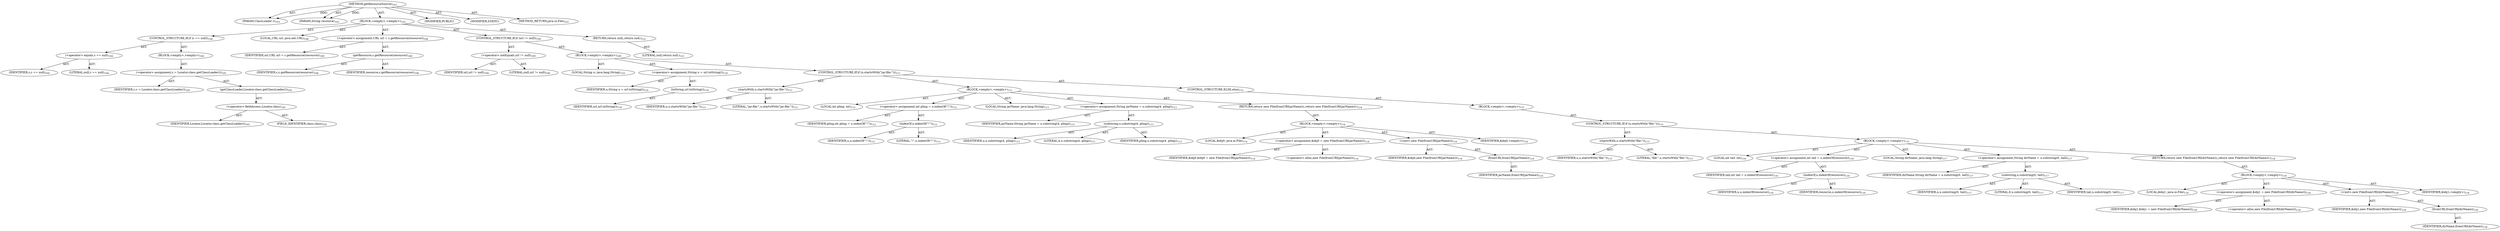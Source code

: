 digraph "getResourceSource" {  
"111669149698" [label = <(METHOD,getResourceSource)<SUB>103</SUB>> ]
"115964116997" [label = <(PARAM,ClassLoader c)<SUB>103</SUB>> ]
"115964116998" [label = <(PARAM,String resource)<SUB>103</SUB>> ]
"25769803778" [label = <(BLOCK,&lt;empty&gt;,&lt;empty&gt;)<SUB>103</SUB>> ]
"47244640256" [label = <(CONTROL_STRUCTURE,IF,if (c == null))<SUB>104</SUB>> ]
"30064771079" [label = <(&lt;operator&gt;.equals,c == null)<SUB>104</SUB>> ]
"68719476744" [label = <(IDENTIFIER,c,c == null)<SUB>104</SUB>> ]
"90194313219" [label = <(LITERAL,null,c == null)<SUB>104</SUB>> ]
"25769803779" [label = <(BLOCK,&lt;empty&gt;,&lt;empty&gt;)<SUB>104</SUB>> ]
"30064771080" [label = <(&lt;operator&gt;.assignment,c = Locator.class.getClassLoader())<SUB>105</SUB>> ]
"68719476745" [label = <(IDENTIFIER,c,c = Locator.class.getClassLoader())<SUB>105</SUB>> ]
"30064771081" [label = <(getClassLoader,Locator.class.getClassLoader())<SUB>105</SUB>> ]
"30064771082" [label = <(&lt;operator&gt;.fieldAccess,Locator.class)<SUB>105</SUB>> ]
"68719476746" [label = <(IDENTIFIER,Locator,Locator.class.getClassLoader())<SUB>105</SUB>> ]
"55834574848" [label = <(FIELD_IDENTIFIER,class,class)<SUB>105</SUB>> ]
"94489280513" [label = <(LOCAL,URL url: java.net.URL)<SUB>108</SUB>> ]
"30064771083" [label = <(&lt;operator&gt;.assignment,URL url = c.getResource(resource))<SUB>108</SUB>> ]
"68719476747" [label = <(IDENTIFIER,url,URL url = c.getResource(resource))<SUB>108</SUB>> ]
"30064771084" [label = <(getResource,c.getResource(resource))<SUB>108</SUB>> ]
"68719476748" [label = <(IDENTIFIER,c,c.getResource(resource))<SUB>108</SUB>> ]
"68719476749" [label = <(IDENTIFIER,resource,c.getResource(resource))<SUB>108</SUB>> ]
"47244640257" [label = <(CONTROL_STRUCTURE,IF,if (url != null))<SUB>109</SUB>> ]
"30064771085" [label = <(&lt;operator&gt;.notEquals,url != null)<SUB>109</SUB>> ]
"68719476750" [label = <(IDENTIFIER,url,url != null)<SUB>109</SUB>> ]
"90194313220" [label = <(LITERAL,null,url != null)<SUB>109</SUB>> ]
"25769803780" [label = <(BLOCK,&lt;empty&gt;,&lt;empty&gt;)<SUB>109</SUB>> ]
"94489280514" [label = <(LOCAL,String u: java.lang.String)<SUB>110</SUB>> ]
"30064771086" [label = <(&lt;operator&gt;.assignment,String u = url.toString())<SUB>110</SUB>> ]
"68719476751" [label = <(IDENTIFIER,u,String u = url.toString())<SUB>110</SUB>> ]
"30064771087" [label = <(toString,url.toString())<SUB>110</SUB>> ]
"68719476752" [label = <(IDENTIFIER,url,url.toString())<SUB>110</SUB>> ]
"47244640258" [label = <(CONTROL_STRUCTURE,IF,if (u.startsWith(&quot;jar:file:&quot;)))<SUB>111</SUB>> ]
"30064771088" [label = <(startsWith,u.startsWith(&quot;jar:file:&quot;))<SUB>111</SUB>> ]
"68719476753" [label = <(IDENTIFIER,u,u.startsWith(&quot;jar:file:&quot;))<SUB>111</SUB>> ]
"90194313221" [label = <(LITERAL,&quot;jar:file:&quot;,u.startsWith(&quot;jar:file:&quot;))<SUB>111</SUB>> ]
"25769803781" [label = <(BLOCK,&lt;empty&gt;,&lt;empty&gt;)<SUB>111</SUB>> ]
"94489280515" [label = <(LOCAL,int pling: int)<SUB>112</SUB>> ]
"30064771089" [label = <(&lt;operator&gt;.assignment,int pling = u.indexOf(&quot;!&quot;))<SUB>112</SUB>> ]
"68719476754" [label = <(IDENTIFIER,pling,int pling = u.indexOf(&quot;!&quot;))<SUB>112</SUB>> ]
"30064771090" [label = <(indexOf,u.indexOf(&quot;!&quot;))<SUB>112</SUB>> ]
"68719476755" [label = <(IDENTIFIER,u,u.indexOf(&quot;!&quot;))<SUB>112</SUB>> ]
"90194313222" [label = <(LITERAL,&quot;!&quot;,u.indexOf(&quot;!&quot;))<SUB>112</SUB>> ]
"94489280516" [label = <(LOCAL,String jarName: java.lang.String)<SUB>113</SUB>> ]
"30064771091" [label = <(&lt;operator&gt;.assignment,String jarName = u.substring(4, pling))<SUB>113</SUB>> ]
"68719476756" [label = <(IDENTIFIER,jarName,String jarName = u.substring(4, pling))<SUB>113</SUB>> ]
"30064771092" [label = <(substring,u.substring(4, pling))<SUB>113</SUB>> ]
"68719476757" [label = <(IDENTIFIER,u,u.substring(4, pling))<SUB>113</SUB>> ]
"90194313223" [label = <(LITERAL,4,u.substring(4, pling))<SUB>113</SUB>> ]
"68719476758" [label = <(IDENTIFIER,pling,u.substring(4, pling))<SUB>113</SUB>> ]
"146028888065" [label = <(RETURN,return new File(fromURI(jarName));,return new File(fromURI(jarName));)<SUB>114</SUB>> ]
"25769803782" [label = <(BLOCK,&lt;empty&gt;,&lt;empty&gt;)<SUB>114</SUB>> ]
"94489280517" [label = <(LOCAL,$obj0: java.io.File)<SUB>114</SUB>> ]
"30064771093" [label = <(&lt;operator&gt;.assignment,$obj0 = new File(fromURI(jarName)))<SUB>114</SUB>> ]
"68719476759" [label = <(IDENTIFIER,$obj0,$obj0 = new File(fromURI(jarName)))<SUB>114</SUB>> ]
"30064771094" [label = <(&lt;operator&gt;.alloc,new File(fromURI(jarName)))<SUB>114</SUB>> ]
"30064771095" [label = <(&lt;init&gt;,new File(fromURI(jarName)))<SUB>114</SUB>> ]
"68719476760" [label = <(IDENTIFIER,$obj0,new File(fromURI(jarName)))<SUB>114</SUB>> ]
"30064771096" [label = <(fromURI,fromURI(jarName))<SUB>114</SUB>> ]
"68719476761" [label = <(IDENTIFIER,jarName,fromURI(jarName))<SUB>114</SUB>> ]
"68719476762" [label = <(IDENTIFIER,$obj0,&lt;empty&gt;)<SUB>114</SUB>> ]
"47244640259" [label = <(CONTROL_STRUCTURE,ELSE,else)<SUB>115</SUB>> ]
"25769803783" [label = <(BLOCK,&lt;empty&gt;,&lt;empty&gt;)<SUB>115</SUB>> ]
"47244640260" [label = <(CONTROL_STRUCTURE,IF,if (u.startsWith(&quot;file:&quot;)))<SUB>115</SUB>> ]
"30064771097" [label = <(startsWith,u.startsWith(&quot;file:&quot;))<SUB>115</SUB>> ]
"68719476763" [label = <(IDENTIFIER,u,u.startsWith(&quot;file:&quot;))<SUB>115</SUB>> ]
"90194313224" [label = <(LITERAL,&quot;file:&quot;,u.startsWith(&quot;file:&quot;))<SUB>115</SUB>> ]
"25769803784" [label = <(BLOCK,&lt;empty&gt;,&lt;empty&gt;)<SUB>115</SUB>> ]
"94489280518" [label = <(LOCAL,int tail: int)<SUB>116</SUB>> ]
"30064771098" [label = <(&lt;operator&gt;.assignment,int tail = u.indexOf(resource))<SUB>116</SUB>> ]
"68719476764" [label = <(IDENTIFIER,tail,int tail = u.indexOf(resource))<SUB>116</SUB>> ]
"30064771099" [label = <(indexOf,u.indexOf(resource))<SUB>116</SUB>> ]
"68719476765" [label = <(IDENTIFIER,u,u.indexOf(resource))<SUB>116</SUB>> ]
"68719476766" [label = <(IDENTIFIER,resource,u.indexOf(resource))<SUB>116</SUB>> ]
"94489280519" [label = <(LOCAL,String dirName: java.lang.String)<SUB>117</SUB>> ]
"30064771100" [label = <(&lt;operator&gt;.assignment,String dirName = u.substring(0, tail))<SUB>117</SUB>> ]
"68719476767" [label = <(IDENTIFIER,dirName,String dirName = u.substring(0, tail))<SUB>117</SUB>> ]
"30064771101" [label = <(substring,u.substring(0, tail))<SUB>117</SUB>> ]
"68719476768" [label = <(IDENTIFIER,u,u.substring(0, tail))<SUB>117</SUB>> ]
"90194313225" [label = <(LITERAL,0,u.substring(0, tail))<SUB>117</SUB>> ]
"68719476769" [label = <(IDENTIFIER,tail,u.substring(0, tail))<SUB>117</SUB>> ]
"146028888066" [label = <(RETURN,return new File(fromURI(dirName));,return new File(fromURI(dirName));)<SUB>118</SUB>> ]
"25769803785" [label = <(BLOCK,&lt;empty&gt;,&lt;empty&gt;)<SUB>118</SUB>> ]
"94489280520" [label = <(LOCAL,$obj1: java.io.File)<SUB>118</SUB>> ]
"30064771102" [label = <(&lt;operator&gt;.assignment,$obj1 = new File(fromURI(dirName)))<SUB>118</SUB>> ]
"68719476770" [label = <(IDENTIFIER,$obj1,$obj1 = new File(fromURI(dirName)))<SUB>118</SUB>> ]
"30064771103" [label = <(&lt;operator&gt;.alloc,new File(fromURI(dirName)))<SUB>118</SUB>> ]
"30064771104" [label = <(&lt;init&gt;,new File(fromURI(dirName)))<SUB>118</SUB>> ]
"68719476771" [label = <(IDENTIFIER,$obj1,new File(fromURI(dirName)))<SUB>118</SUB>> ]
"30064771105" [label = <(fromURI,fromURI(dirName))<SUB>118</SUB>> ]
"68719476772" [label = <(IDENTIFIER,dirName,fromURI(dirName))<SUB>118</SUB>> ]
"68719476773" [label = <(IDENTIFIER,$obj1,&lt;empty&gt;)<SUB>118</SUB>> ]
"146028888067" [label = <(RETURN,return null;,return null;)<SUB>121</SUB>> ]
"90194313226" [label = <(LITERAL,null,return null;)<SUB>121</SUB>> ]
"133143986180" [label = <(MODIFIER,PUBLIC)> ]
"133143986181" [label = <(MODIFIER,STATIC)> ]
"128849018882" [label = <(METHOD_RETURN,java.io.File)<SUB>103</SUB>> ]
  "111669149698" -> "115964116997"  [ label = "AST: "] 
  "111669149698" -> "115964116998"  [ label = "AST: "] 
  "111669149698" -> "25769803778"  [ label = "AST: "] 
  "111669149698" -> "133143986180"  [ label = "AST: "] 
  "111669149698" -> "133143986181"  [ label = "AST: "] 
  "111669149698" -> "128849018882"  [ label = "AST: "] 
  "25769803778" -> "47244640256"  [ label = "AST: "] 
  "25769803778" -> "94489280513"  [ label = "AST: "] 
  "25769803778" -> "30064771083"  [ label = "AST: "] 
  "25769803778" -> "47244640257"  [ label = "AST: "] 
  "25769803778" -> "146028888067"  [ label = "AST: "] 
  "47244640256" -> "30064771079"  [ label = "AST: "] 
  "47244640256" -> "25769803779"  [ label = "AST: "] 
  "30064771079" -> "68719476744"  [ label = "AST: "] 
  "30064771079" -> "90194313219"  [ label = "AST: "] 
  "25769803779" -> "30064771080"  [ label = "AST: "] 
  "30064771080" -> "68719476745"  [ label = "AST: "] 
  "30064771080" -> "30064771081"  [ label = "AST: "] 
  "30064771081" -> "30064771082"  [ label = "AST: "] 
  "30064771082" -> "68719476746"  [ label = "AST: "] 
  "30064771082" -> "55834574848"  [ label = "AST: "] 
  "30064771083" -> "68719476747"  [ label = "AST: "] 
  "30064771083" -> "30064771084"  [ label = "AST: "] 
  "30064771084" -> "68719476748"  [ label = "AST: "] 
  "30064771084" -> "68719476749"  [ label = "AST: "] 
  "47244640257" -> "30064771085"  [ label = "AST: "] 
  "47244640257" -> "25769803780"  [ label = "AST: "] 
  "30064771085" -> "68719476750"  [ label = "AST: "] 
  "30064771085" -> "90194313220"  [ label = "AST: "] 
  "25769803780" -> "94489280514"  [ label = "AST: "] 
  "25769803780" -> "30064771086"  [ label = "AST: "] 
  "25769803780" -> "47244640258"  [ label = "AST: "] 
  "30064771086" -> "68719476751"  [ label = "AST: "] 
  "30064771086" -> "30064771087"  [ label = "AST: "] 
  "30064771087" -> "68719476752"  [ label = "AST: "] 
  "47244640258" -> "30064771088"  [ label = "AST: "] 
  "47244640258" -> "25769803781"  [ label = "AST: "] 
  "47244640258" -> "47244640259"  [ label = "AST: "] 
  "30064771088" -> "68719476753"  [ label = "AST: "] 
  "30064771088" -> "90194313221"  [ label = "AST: "] 
  "25769803781" -> "94489280515"  [ label = "AST: "] 
  "25769803781" -> "30064771089"  [ label = "AST: "] 
  "25769803781" -> "94489280516"  [ label = "AST: "] 
  "25769803781" -> "30064771091"  [ label = "AST: "] 
  "25769803781" -> "146028888065"  [ label = "AST: "] 
  "30064771089" -> "68719476754"  [ label = "AST: "] 
  "30064771089" -> "30064771090"  [ label = "AST: "] 
  "30064771090" -> "68719476755"  [ label = "AST: "] 
  "30064771090" -> "90194313222"  [ label = "AST: "] 
  "30064771091" -> "68719476756"  [ label = "AST: "] 
  "30064771091" -> "30064771092"  [ label = "AST: "] 
  "30064771092" -> "68719476757"  [ label = "AST: "] 
  "30064771092" -> "90194313223"  [ label = "AST: "] 
  "30064771092" -> "68719476758"  [ label = "AST: "] 
  "146028888065" -> "25769803782"  [ label = "AST: "] 
  "25769803782" -> "94489280517"  [ label = "AST: "] 
  "25769803782" -> "30064771093"  [ label = "AST: "] 
  "25769803782" -> "30064771095"  [ label = "AST: "] 
  "25769803782" -> "68719476762"  [ label = "AST: "] 
  "30064771093" -> "68719476759"  [ label = "AST: "] 
  "30064771093" -> "30064771094"  [ label = "AST: "] 
  "30064771095" -> "68719476760"  [ label = "AST: "] 
  "30064771095" -> "30064771096"  [ label = "AST: "] 
  "30064771096" -> "68719476761"  [ label = "AST: "] 
  "47244640259" -> "25769803783"  [ label = "AST: "] 
  "25769803783" -> "47244640260"  [ label = "AST: "] 
  "47244640260" -> "30064771097"  [ label = "AST: "] 
  "47244640260" -> "25769803784"  [ label = "AST: "] 
  "30064771097" -> "68719476763"  [ label = "AST: "] 
  "30064771097" -> "90194313224"  [ label = "AST: "] 
  "25769803784" -> "94489280518"  [ label = "AST: "] 
  "25769803784" -> "30064771098"  [ label = "AST: "] 
  "25769803784" -> "94489280519"  [ label = "AST: "] 
  "25769803784" -> "30064771100"  [ label = "AST: "] 
  "25769803784" -> "146028888066"  [ label = "AST: "] 
  "30064771098" -> "68719476764"  [ label = "AST: "] 
  "30064771098" -> "30064771099"  [ label = "AST: "] 
  "30064771099" -> "68719476765"  [ label = "AST: "] 
  "30064771099" -> "68719476766"  [ label = "AST: "] 
  "30064771100" -> "68719476767"  [ label = "AST: "] 
  "30064771100" -> "30064771101"  [ label = "AST: "] 
  "30064771101" -> "68719476768"  [ label = "AST: "] 
  "30064771101" -> "90194313225"  [ label = "AST: "] 
  "30064771101" -> "68719476769"  [ label = "AST: "] 
  "146028888066" -> "25769803785"  [ label = "AST: "] 
  "25769803785" -> "94489280520"  [ label = "AST: "] 
  "25769803785" -> "30064771102"  [ label = "AST: "] 
  "25769803785" -> "30064771104"  [ label = "AST: "] 
  "25769803785" -> "68719476773"  [ label = "AST: "] 
  "30064771102" -> "68719476770"  [ label = "AST: "] 
  "30064771102" -> "30064771103"  [ label = "AST: "] 
  "30064771104" -> "68719476771"  [ label = "AST: "] 
  "30064771104" -> "30064771105"  [ label = "AST: "] 
  "30064771105" -> "68719476772"  [ label = "AST: "] 
  "146028888067" -> "90194313226"  [ label = "AST: "] 
  "111669149698" -> "115964116997"  [ label = "DDG: "] 
  "111669149698" -> "115964116998"  [ label = "DDG: "] 
}

